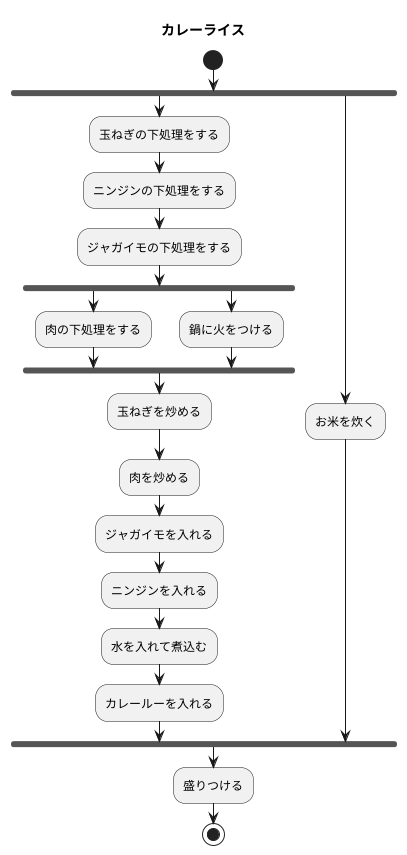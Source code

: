@startuml カレーライス
title カレーライス
start
fork
:玉ねぎの下処理をする;
:ニンジンの下処理をする;
:ジャガイモの下処理をする;
fork
:肉の下処理をする;
fork again
:鍋に火をつける;
fork end
:玉ねぎを炒める;
:肉を炒める;
:ジャガイモを入れる;
:ニンジンを入れる;
:水を入れて煮込む;
:カレールーを入れる;
fork again
:お米を炊く;
end fork
:盛りつける;
stop
@enduml